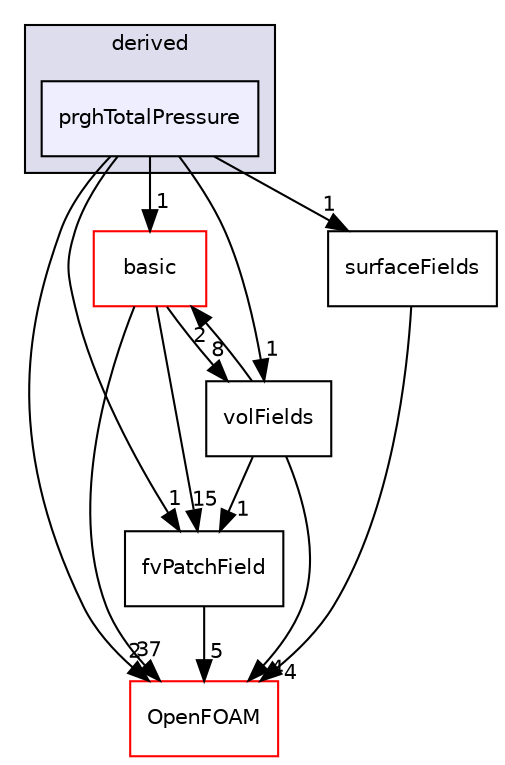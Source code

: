 digraph "src/finiteVolume/fields/fvPatchFields/derived/prghTotalPressure" {
  bgcolor=transparent;
  compound=true
  node [ fontsize="10", fontname="Helvetica"];
  edge [ labelfontsize="10", labelfontname="Helvetica"];
  subgraph clusterdir_ece9aa6b5af9a7776a75b0c1993b0910 {
    graph [ bgcolor="#ddddee", pencolor="black", label="derived" fontname="Helvetica", fontsize="10", URL="dir_ece9aa6b5af9a7776a75b0c1993b0910.html"]
  dir_1c9109241d567d0f952ea8e799fd2e28 [shape=box, label="prghTotalPressure", style="filled", fillcolor="#eeeeff", pencolor="black", URL="dir_1c9109241d567d0f952ea8e799fd2e28.html"];
  }
  dir_546b14c9025d30bb5b92fa069dbdd82c [shape=box label="basic" color="red" URL="dir_546b14c9025d30bb5b92fa069dbdd82c.html"];
  dir_6b9423849569a7ee618201e7cfce9eaa [shape=box label="fvPatchField" URL="dir_6b9423849569a7ee618201e7cfce9eaa.html"];
  dir_bd8bf7fa65467c460a50eacc456ce356 [shape=box label="volFields" URL="dir_bd8bf7fa65467c460a50eacc456ce356.html"];
  dir_c5473ff19b20e6ec4dfe5c310b3778a8 [shape=box label="OpenFOAM" color="red" URL="dir_c5473ff19b20e6ec4dfe5c310b3778a8.html"];
  dir_606ba9250f9107f82f779cbd3e87c3a5 [shape=box label="surfaceFields" URL="dir_606ba9250f9107f82f779cbd3e87c3a5.html"];
  dir_546b14c9025d30bb5b92fa069dbdd82c->dir_6b9423849569a7ee618201e7cfce9eaa [headlabel="15", labeldistance=1.5 headhref="dir_000939_001042.html"];
  dir_546b14c9025d30bb5b92fa069dbdd82c->dir_bd8bf7fa65467c460a50eacc456ce356 [headlabel="8", labeldistance=1.5 headhref="dir_000939_001063.html"];
  dir_546b14c9025d30bb5b92fa069dbdd82c->dir_c5473ff19b20e6ec4dfe5c310b3778a8 [headlabel="37", labeldistance=1.5 headhref="dir_000939_001897.html"];
  dir_6b9423849569a7ee618201e7cfce9eaa->dir_c5473ff19b20e6ec4dfe5c310b3778a8 [headlabel="5", labeldistance=1.5 headhref="dir_001042_001897.html"];
  dir_bd8bf7fa65467c460a50eacc456ce356->dir_546b14c9025d30bb5b92fa069dbdd82c [headlabel="2", labeldistance=1.5 headhref="dir_001063_000939.html"];
  dir_bd8bf7fa65467c460a50eacc456ce356->dir_6b9423849569a7ee618201e7cfce9eaa [headlabel="1", labeldistance=1.5 headhref="dir_001063_001042.html"];
  dir_bd8bf7fa65467c460a50eacc456ce356->dir_c5473ff19b20e6ec4dfe5c310b3778a8 [headlabel="4", labeldistance=1.5 headhref="dir_001063_001897.html"];
  dir_1c9109241d567d0f952ea8e799fd2e28->dir_546b14c9025d30bb5b92fa069dbdd82c [headlabel="1", labeldistance=1.5 headhref="dir_001015_000939.html"];
  dir_1c9109241d567d0f952ea8e799fd2e28->dir_6b9423849569a7ee618201e7cfce9eaa [headlabel="1", labeldistance=1.5 headhref="dir_001015_001042.html"];
  dir_1c9109241d567d0f952ea8e799fd2e28->dir_bd8bf7fa65467c460a50eacc456ce356 [headlabel="1", labeldistance=1.5 headhref="dir_001015_001063.html"];
  dir_1c9109241d567d0f952ea8e799fd2e28->dir_c5473ff19b20e6ec4dfe5c310b3778a8 [headlabel="2", labeldistance=1.5 headhref="dir_001015_001897.html"];
  dir_1c9109241d567d0f952ea8e799fd2e28->dir_606ba9250f9107f82f779cbd3e87c3a5 [headlabel="1", labeldistance=1.5 headhref="dir_001015_001062.html"];
  dir_606ba9250f9107f82f779cbd3e87c3a5->dir_c5473ff19b20e6ec4dfe5c310b3778a8 [headlabel="4", labeldistance=1.5 headhref="dir_001062_001897.html"];
}
